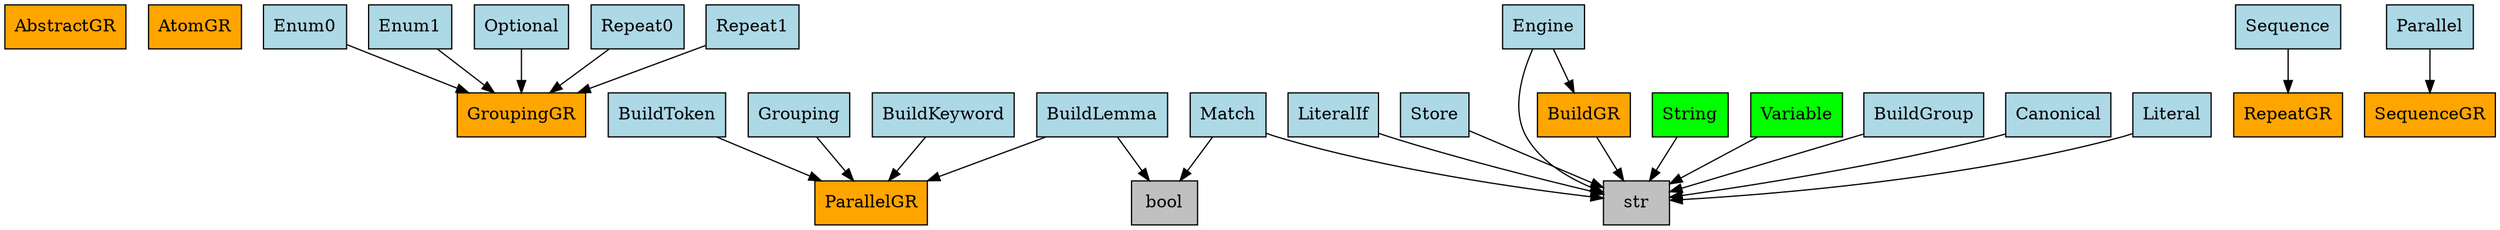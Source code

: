 digraph {
	AbstractGR [label=AbstractGR fillcolor=orange shape=rect style=filled]
	AtomGR [label=AtomGR fillcolor=orange shape=rect style=filled]
	GroupingGR [label=GroupingGR fillcolor=orange shape=rect style=filled]
	ParallelGR [label=ParallelGR fillcolor=orange shape=rect style=filled]
	RepeatGR [label=RepeatGR fillcolor=orange shape=rect style=filled]
	SequenceGR [label=SequenceGR fillcolor=orange shape=rect style=filled]
	bool [label=bool fillcolor=gray shape=rect style=filled]
	str [label=str fillcolor=gray shape=rect style=filled]
	String [label=String fillcolor=lime shape=rect style=filled]
	String -> str
	Variable [label=Variable fillcolor=lime shape=rect style=filled]
	Variable -> str
	BuildGroup [label=BuildGroup fillcolor=lightblue shape=rect style=filled]
	BuildGroup -> str
	BuildKeyword [label=BuildKeyword fillcolor=lightblue shape=rect style=filled]
	BuildKeyword -> ParallelGR
	BuildLemma [label=BuildLemma fillcolor=lightblue shape=rect style=filled]
	BuildLemma -> ParallelGR
	BuildLemma -> bool
	BuildToken [label=BuildToken fillcolor=lightblue shape=rect style=filled]
	BuildToken -> ParallelGR
	Canonical [label=Canonical fillcolor=lightblue shape=rect style=filled]
	Canonical -> str
	Enum0 [label=Enum0 fillcolor=lightblue shape=rect style=filled]
	Enum0 -> GroupingGR
	Enum1 [label=Enum1 fillcolor=lightblue shape=rect style=filled]
	Enum1 -> GroupingGR
	Grouping [label=Grouping fillcolor=lightblue shape=rect style=filled]
	Grouping -> ParallelGR
	Literal [label=Literal fillcolor=lightblue shape=rect style=filled]
	Literal -> str
	LiteralIf [label=LiteralIf fillcolor=lightblue shape=rect style=filled]
	LiteralIf -> str
	Match [label=Match fillcolor=lightblue shape=rect style=filled]
	Match -> bool
	Match -> str
	Optional [label=Optional fillcolor=lightblue shape=rect style=filled]
	Optional -> GroupingGR
	Parallel [label=Parallel fillcolor=lightblue shape=rect style=filled]
	Parallel -> SequenceGR
	Repeat0 [label=Repeat0 fillcolor=lightblue shape=rect style=filled]
	Repeat0 -> GroupingGR
	Repeat1 [label=Repeat1 fillcolor=lightblue shape=rect style=filled]
	Repeat1 -> GroupingGR
	Sequence [label=Sequence fillcolor=lightblue shape=rect style=filled]
	Sequence -> RepeatGR
	Store [label=Store fillcolor=lightblue shape=rect style=filled]
	Store -> str
	BuildGR [label=BuildGR fillcolor=orange shape=rect style=filled]
	BuildGR -> str
	Engine [label=Engine fillcolor=lightblue shape=rect style=filled]
	Engine -> str
	Engine -> BuildGR
}
